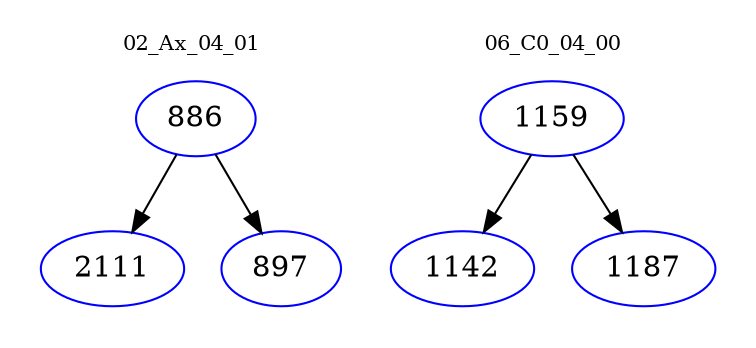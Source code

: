 digraph{
subgraph cluster_0 {
color = white
label = "02_Ax_04_01";
fontsize=10;
T0_886 [label="886", color="blue"]
T0_886 -> T0_2111 [color="black"]
T0_2111 [label="2111", color="blue"]
T0_886 -> T0_897 [color="black"]
T0_897 [label="897", color="blue"]
}
subgraph cluster_1 {
color = white
label = "06_C0_04_00";
fontsize=10;
T1_1159 [label="1159", color="blue"]
T1_1159 -> T1_1142 [color="black"]
T1_1142 [label="1142", color="blue"]
T1_1159 -> T1_1187 [color="black"]
T1_1187 [label="1187", color="blue"]
}
}

